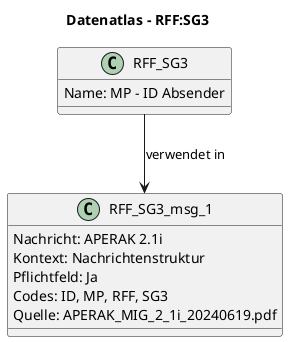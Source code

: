 @startuml
title Datenatlas – RFF:SG3
class RFF_SG3 {
  Name: MP - ID Absender
}
class RFF_SG3_msg_1 {
  Nachricht: APERAK 2.1i
  Kontext: Nachrichtenstruktur
  Pflichtfeld: Ja
  Codes: ID, MP, RFF, SG3
  Quelle: APERAK_MIG_2_1i_20240619.pdf
}
RFF_SG3 --> RFF_SG3_msg_1 : verwendet in
@enduml